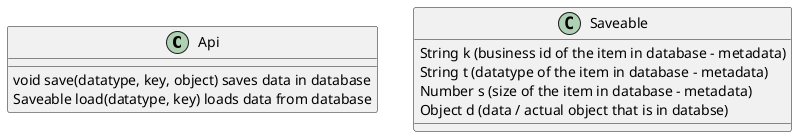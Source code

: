 @startuml

class Api {
  {method} void save(datatype, key, object) saves data in database
  {method} Saveable load(datatype, key) loads data from database  
}

class Saveable {
  {field} String k (business id of the item in database - metadata)
  {field} String t (datatype of the item in database - metadata)
  {field} Number s (size of the item in database - metadata)
  {field} Object d (data / actual object that is in databse)
}

@enduml